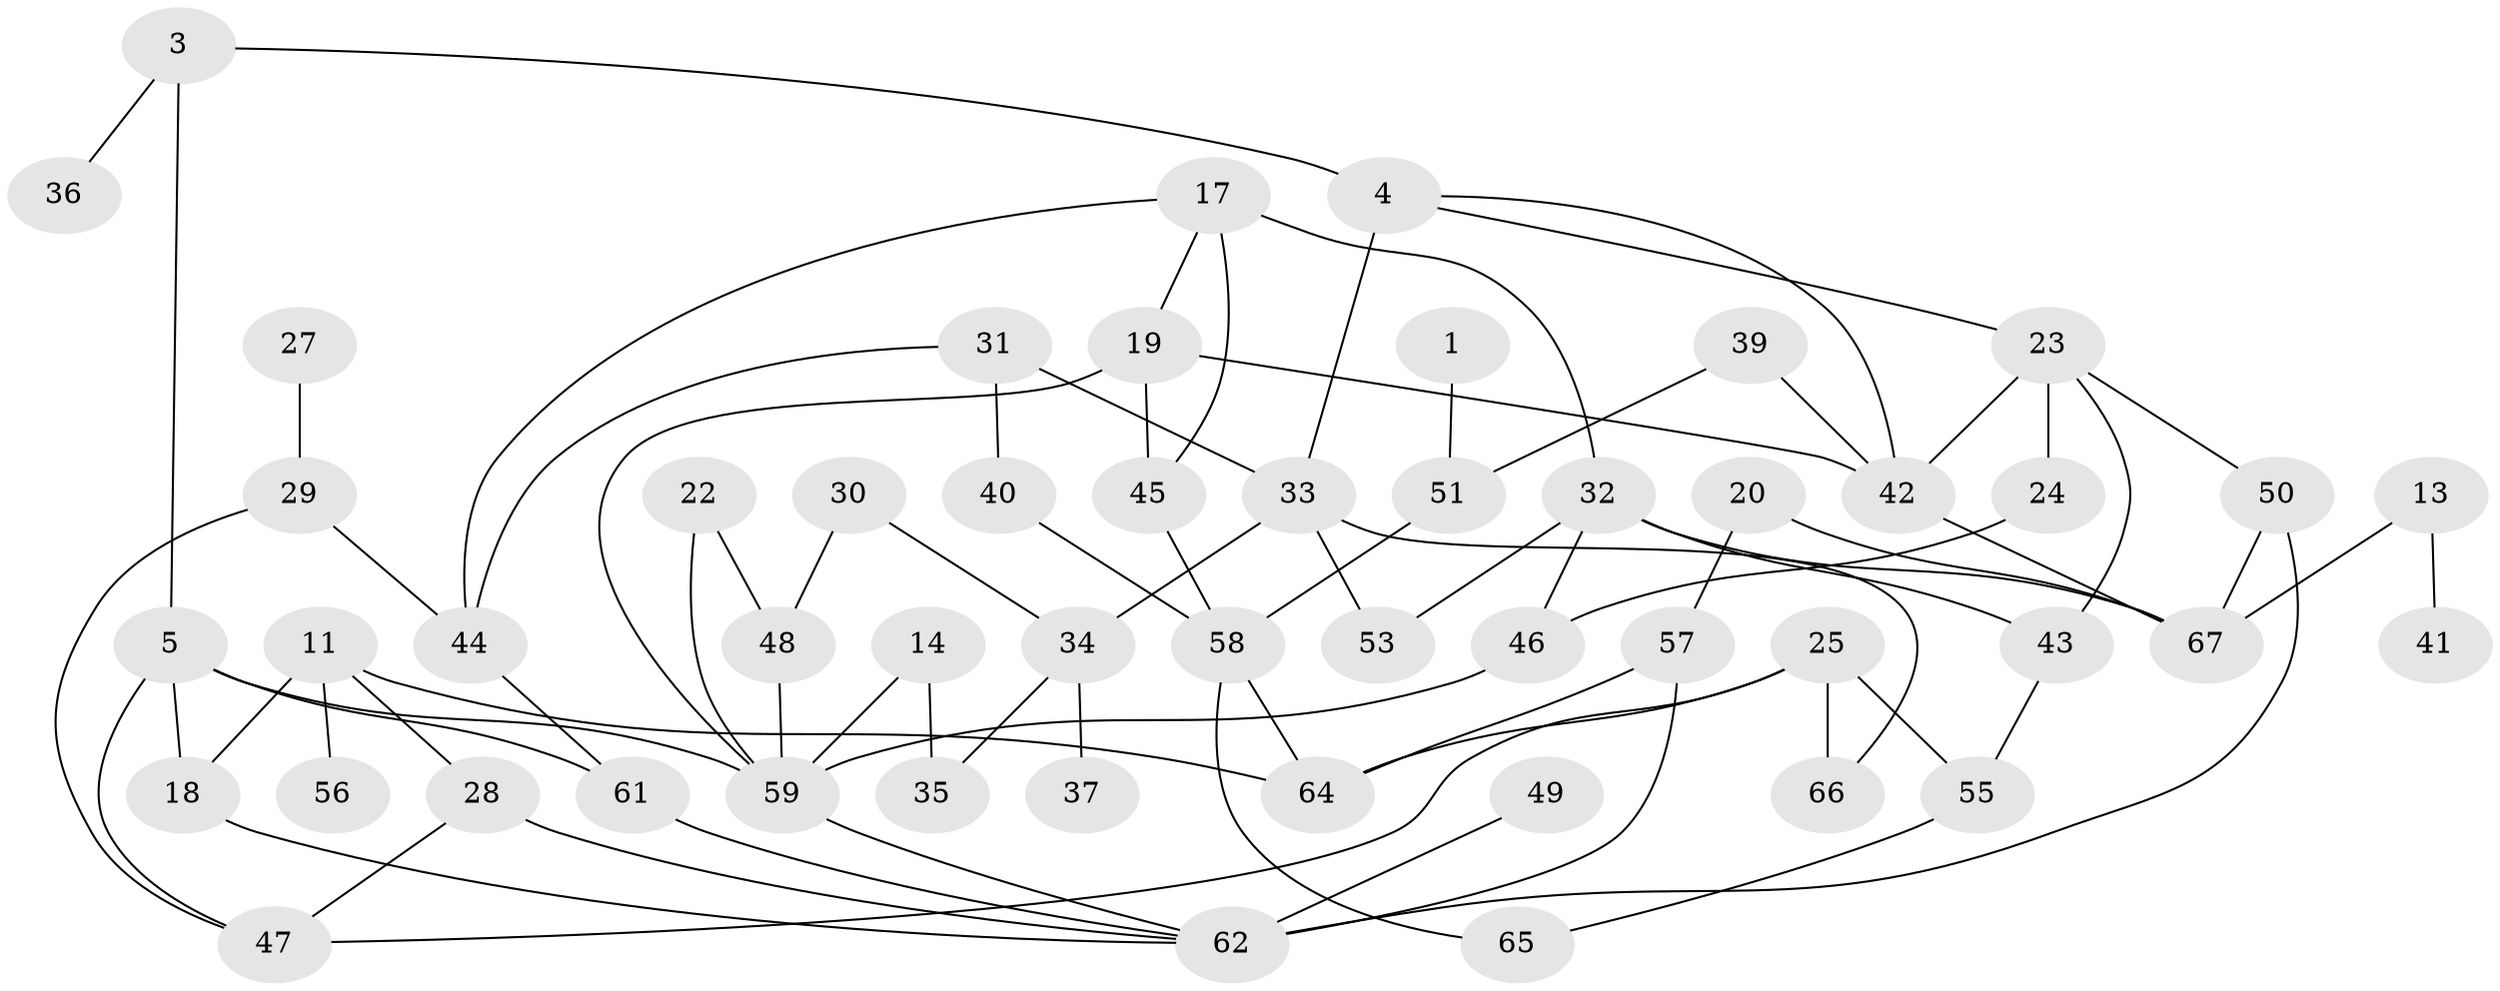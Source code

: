 // original degree distribution, {4: 0.1417910447761194, 2: 0.2537313432835821, 1: 0.23880597014925373, 5: 0.04477611940298507, 3: 0.21641791044776118, 0: 0.09701492537313433, 7: 0.007462686567164179}
// Generated by graph-tools (version 1.1) at 2025/00/03/09/25 03:00:46]
// undirected, 51 vertices, 79 edges
graph export_dot {
graph [start="1"]
  node [color=gray90,style=filled];
  1;
  3;
  4;
  5;
  11;
  13;
  14;
  17;
  18;
  19;
  20;
  22;
  23;
  24;
  25;
  27;
  28;
  29;
  30;
  31;
  32;
  33;
  34;
  35;
  36;
  37;
  39;
  40;
  41;
  42;
  43;
  44;
  45;
  46;
  47;
  48;
  49;
  50;
  51;
  53;
  55;
  56;
  57;
  58;
  59;
  61;
  62;
  64;
  65;
  66;
  67;
  1 -- 51 [weight=1.0];
  3 -- 4 [weight=1.0];
  3 -- 5 [weight=1.0];
  3 -- 36 [weight=1.0];
  4 -- 23 [weight=1.0];
  4 -- 33 [weight=1.0];
  4 -- 42 [weight=1.0];
  5 -- 18 [weight=1.0];
  5 -- 47 [weight=1.0];
  5 -- 59 [weight=1.0];
  5 -- 61 [weight=1.0];
  11 -- 18 [weight=1.0];
  11 -- 28 [weight=1.0];
  11 -- 56 [weight=1.0];
  11 -- 64 [weight=2.0];
  13 -- 41 [weight=1.0];
  13 -- 67 [weight=1.0];
  14 -- 35 [weight=1.0];
  14 -- 59 [weight=1.0];
  17 -- 19 [weight=1.0];
  17 -- 32 [weight=1.0];
  17 -- 44 [weight=1.0];
  17 -- 45 [weight=1.0];
  18 -- 62 [weight=1.0];
  19 -- 42 [weight=1.0];
  19 -- 45 [weight=1.0];
  19 -- 59 [weight=1.0];
  20 -- 57 [weight=1.0];
  20 -- 67 [weight=1.0];
  22 -- 48 [weight=1.0];
  22 -- 59 [weight=1.0];
  23 -- 24 [weight=1.0];
  23 -- 42 [weight=1.0];
  23 -- 43 [weight=1.0];
  23 -- 50 [weight=1.0];
  24 -- 46 [weight=1.0];
  25 -- 47 [weight=1.0];
  25 -- 55 [weight=1.0];
  25 -- 64 [weight=1.0];
  25 -- 66 [weight=1.0];
  27 -- 29 [weight=1.0];
  28 -- 47 [weight=1.0];
  28 -- 62 [weight=1.0];
  29 -- 44 [weight=1.0];
  29 -- 47 [weight=1.0];
  30 -- 34 [weight=1.0];
  30 -- 48 [weight=1.0];
  31 -- 33 [weight=1.0];
  31 -- 40 [weight=1.0];
  31 -- 44 [weight=1.0];
  32 -- 43 [weight=1.0];
  32 -- 46 [weight=1.0];
  32 -- 53 [weight=1.0];
  32 -- 67 [weight=1.0];
  33 -- 34 [weight=2.0];
  33 -- 53 [weight=1.0];
  33 -- 66 [weight=1.0];
  34 -- 35 [weight=1.0];
  34 -- 37 [weight=1.0];
  39 -- 42 [weight=1.0];
  39 -- 51 [weight=1.0];
  40 -- 58 [weight=1.0];
  42 -- 67 [weight=1.0];
  43 -- 55 [weight=1.0];
  44 -- 61 [weight=1.0];
  45 -- 58 [weight=2.0];
  46 -- 59 [weight=1.0];
  48 -- 59 [weight=1.0];
  49 -- 62 [weight=1.0];
  50 -- 62 [weight=1.0];
  50 -- 67 [weight=1.0];
  51 -- 58 [weight=1.0];
  55 -- 65 [weight=1.0];
  57 -- 62 [weight=2.0];
  57 -- 64 [weight=1.0];
  58 -- 64 [weight=1.0];
  58 -- 65 [weight=1.0];
  59 -- 62 [weight=1.0];
  61 -- 62 [weight=1.0];
}
